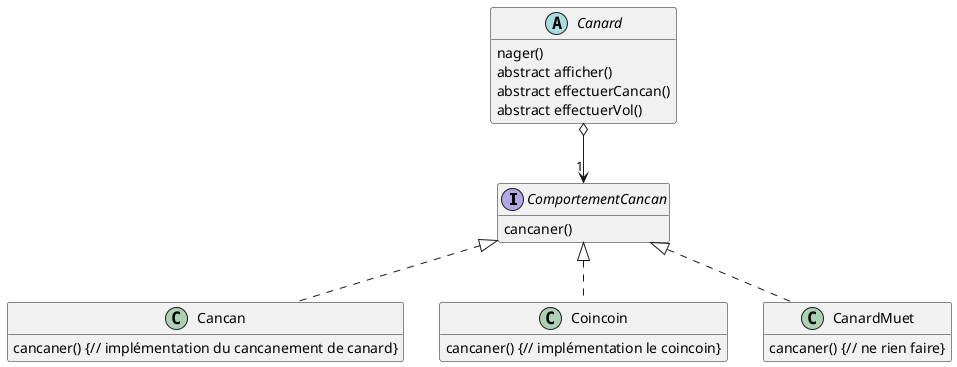 @startuml

'-----------------------------------
' UML concepts illustrated
' JMB 2014
'-----------------------------------

'hide circle
hide empty members
hide empty methods


interface ComportementCancan {
cancaner()
}

class Cancan{
cancaner() {// implémentation du cancanement de canard}
}

class Coincoin{
cancaner() {// implémentation le coincoin}
}
class CanardMuet{
cancaner() {// ne rien faire}
}

abstract class Canard {
nager()
  abstract afficher()
  abstract effectuerCancan()
  abstract effectuerVol()
}

ComportementCancan <|.. Cancan
ComportementCancan <|.. Coincoin
ComportementCancan <|.. CanardMuet


Canard o--> "1" ComportementCancan

@enduml
